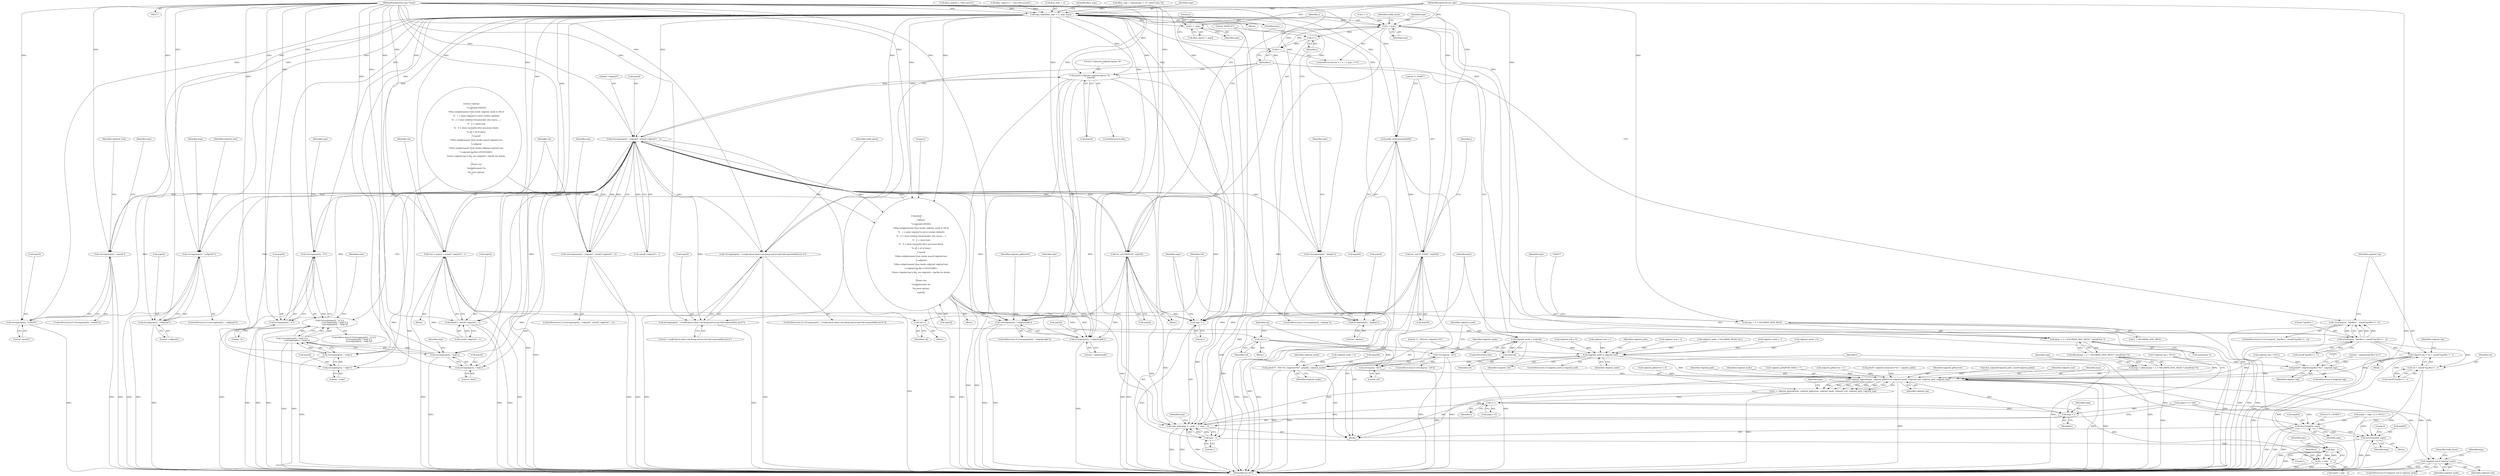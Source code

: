 digraph "0_enlightment_bb4a21e98656fe2c7d98ba2163e6defe9a630e2b@pointer" {
"1000119" [label="(MethodParameterIn,char **argv)"];
"1000220" [label="(Call,copy_args(dbus_argv + 2, argv, argc))"];
"1000229" [label="(Call,2 + argc)"];
"1000236" [label="(Call,prefix_determine(argv[0]))"];
"1000240" [label="(Call,env_set(\"E_START\", argv[0]))"];
"1000593" [label="(Call,copy_args(args + i, argv + 1, argc - 1))"];
"1000597" [label="(Call,argv + 1)"];
"1000249" [label="(Call,i < argc)"];
"1000252" [label="(Call,i++)"];
"1000369" [label="(Call,i++)"];
"1000570" [label="(Call,(argc + 2 + VALGRIND_MAX_ARGS) * sizeof(char *))"];
"1000569" [label="(Call,alloca((argc + 2 + VALGRIND_MAX_ARGS) * sizeof(char *)))"];
"1000567" [label="(Call,args = alloca((argc + 2 + VALGRIND_MAX_ARGS) * sizeof(char *)))"];
"1000580" [label="(Call,valgrind_append(args, valgrind_gdbserver, valgrind_mode, valgrind_tool, valgrind_path, valgrind_log))"];
"1000578" [label="(Call,i = valgrind_append(args, valgrind_gdbserver, valgrind_mode, valgrind_tool, valgrind_path, valgrind_log))"];
"1000590" [label="(Call,i++)"];
"1000594" [label="(Call,args + i)"];
"1000606" [label="(Call,i + argc - 1)"];
"1000613" [label="(Call,valgrind_tool || valgrind_mode)"];
"1000619" [label="(Call,execv(args[0], args))"];
"1000664" [label="(Call,execv(args[0], args))"];
"1000571" [label="(Call,argc + 2 + VALGRIND_MAX_ARGS)"];
"1000600" [label="(Call,argc - 1)"];
"1000608" [label="(Call,argc - 1)"];
"1000256" [label="(Call,!strcmp(argv[i], \"-valgrind-gdb\"))"];
"1000257" [label="(Call,strcmp(argv[i], \"-valgrind-gdb\"))"];
"1000268" [label="(Call,strncmp(argv[i], \"-valgrind\", sizeof(\"-valgrind\") - 1))"];
"1000267" [label="(Call,!strncmp(argv[i], \"-valgrind\", sizeof(\"-valgrind\") - 1))"];
"1000279" [label="(Call,*val = argv[i] + sizeof(\"-valgrind\") - 1)"];
"1000304" [label="(Call,val++)"];
"1000308" [label="(Call,strncmp(val, \"log-file=\", sizeof(\"log-file=\") - 1))"];
"1000307" [label="(Call,!strncmp(val, \"log-file=\", sizeof(\"log-file=\") - 1))"];
"1000316" [label="(Call,valgrind_log = val + sizeof(\"log-file=\") - 1)"];
"1000479" [label="(Call,printf(\" valgrind-log-file='%s'\", valgrind_log))"];
"1000318" [label="(Call,val + sizeof(\"log-file=\") - 1)"];
"1000339" [label="(Call,val++)"];
"1000342" [label="(Call,!strcmp(val, \"all\"))"];
"1000343" [label="(Call,strcmp(val, \"all\"))"];
"1000352" [label="(Call,atoi(val))"];
"1000350" [label="(Call,valgrind_mode = atoi(val))"];
"1000451" [label="(Call,valgrind_mode || valgrind_tool)"];
"1000467" [label="(Call,printf(\"E - PID=%i, valgrind=%d\", getpid(), valgrind_mode))"];
"1000281" [label="(Call,argv[i] + sizeof(\"-valgrind\") - 1)"];
"1000355" [label="(Call,printf(\"Unknown valgrind option: %s\n\", argv[i]))"];
"1000362" [label="(Call,!strcmp(argv[i], \"-display\"))"];
"1000363" [label="(Call,strcmp(argv[i], \"-display\"))"];
"1000371" [label="(Call,env_set(\"DISPLAY\", argv[i]))"];
"1000378" [label="(Call,!strcmp(argv[i], \"-massif\"))"];
"1000379" [label="(Call,strcmp(argv[i], \"-massif\"))"];
"1000389" [label="(Call,!strcmp(argv[i], \"-callgrind\"))"];
"1000390" [label="(Call,strcmp(argv[i], \"-callgrind\"))"];
"1000401" [label="(Call,!strcmp(argv[i], \"-h\"))"];
"1000400" [label="(Call,(!strcmp(argv[i], \"-h\")) ||\n                 (!strcmp(argv[i], \"-help\")) ||\n                 (!strcmp(argv[i], \"--help\")))"];
"1000402" [label="(Call,strcmp(argv[i], \"-h\"))"];
"1000408" [label="(Call,!strcmp(argv[i], \"-help\"))"];
"1000407" [label="(Call,(!strcmp(argv[i], \"-help\")) ||\n                 (!strcmp(argv[i], \"--help\")))"];
"1000409" [label="(Call,strcmp(argv[i], \"-help\"))"];
"1000414" [label="(Call,!strcmp(argv[i], \"--help\"))"];
"1000415" [label="(Call,strcmp(argv[i], \"--help\"))"];
"1000421" [label="(Call,printf\n             (\n               \"Options:\n\"\n               \"\t-valgrind[=MODE]\n\"\n               \"\t\tRun enlightenment from inside valgrind, mode is OR of:\n\"\n               \"\t\t   1 = plain valgrind to catch crashes (default)\n\"\n               \"\t\t   2 = trace children (thumbnailer, efm slaves, ...)\n\"\n               \"\t\t   4 = check leak\n\"\n               \"\t\t   8 = show reachable after processes finish.\n\"\n               \"\t\t all = all of above\n\"\n               \"\t-massif\n\"\n               \"\t\tRun enlightenment from inside massif valgrind tool.\n\"\n               \"\t-callgrind\n\"\n               \"\t\tRun enlightenment from inside callgrind valgrind tool.\n\"\n               \"\t-valgrind-log-file=<FILENAME>\n\"\n               \"\t\tSave valgrind log to file, see valgrind's --log-file for details.\n\"\n               \"\n\"\n               \"Please run:\n\"\n               \"\tenlightenment %s\n\"\n               \"for more options.\n\",\n               argv[i]))"];
"1000430" [label="(Call,!strcmp(argv[i], \"-i-really-know-what-i-am-doing-and-accept-full-responsibility-for-it\"))"];
"1000431" [label="(Call,strcmp(argv[i], \"-i-really-know-what-i-am-doing-and-accept-full-responsibility-for-it\"))"];
"1000440" [label="(Identifier,really_know)"];
"1000429" [label="(ControlStructure,if (!strcmp(argv[i], \"-i-really-know-what-i-am-doing-and-accept-full-responsibility-for-it\")))"];
"1000573" [label="(Call,2 + VALGRIND_MAX_ARGS)"];
"1000131" [label="(Call,valgrind_gdbserver = 0)"];
"1000249" [label="(Call,i < argc)"];
"1000343" [label="(Call,strcmp(val, \"all\"))"];
"1000347" [label="(Identifier,valgrind_mode)"];
"1000390" [label="(Call,strcmp(argv[i], \"-callgrind\"))"];
"1000437" [label="(Identifier,really_know)"];
"1000595" [label="(Identifier,args)"];
"1000349" [label="(ControlStructure,else)"];
"1000311" [label="(Call,sizeof(\"log-file=\") - 1)"];
"1000419" [label="(Literal,\"--help\")"];
"1000414" [label="(Call,!strcmp(argv[i], \"--help\"))"];
"1000413" [label="(Literal,\"-help\")"];
"1000609" [label="(Identifier,argc)"];
"1000338" [label="(Block,)"];
"1000585" [label="(Identifier,valgrind_path)"];
"1000452" [label="(Identifier,valgrind_mode)"];
"1000435" [label="(Literal,\"-i-really-know-what-i-am-doing-and-accept-full-responsibility-for-it\")"];
"1000464" [label="(Call,valgrind_mode = 0)"];
"1000617" [label="(Identifier,really_know)"];
"1000602" [label="(Literal,1)"];
"1000410" [label="(Call,argv[i])"];
"1000626" [label="(Literal,\"E_CSERVE\")"];
"1000453" [label="(Identifier,valgrind_tool)"];
"1000470" [label="(Identifier,valgrind_mode)"];
"1000417" [label="(Identifier,argv)"];
"1000668" [label="(Identifier,args)"];
"1000357" [label="(Call,argv[i])"];
"1000388" [label="(ControlStructure,if (!strcmp(argv[i], \"-callgrind\")))"];
"1000404" [label="(Identifier,argv)"];
"1000240" [label="(Call,env_set(\"E_START\", argv[0]))"];
"1000247" [label="(Identifier,i)"];
"1000583" [label="(Identifier,valgrind_mode)"];
"1000215" [label="(Call,dbus_argv[1] = \"--exit-with-session\")"];
"1000590" [label="(Call,i++)"];
"1000138" [label="(Call,valgrind_path[PATH_MAX] = \"\")"];
"1000354" [label="(ControlStructure,else)"];
"1000423" [label="(Call,argv[i])"];
"1000310" [label="(Literal,\"log-file=\")"];
"1000250" [label="(Identifier,i)"];
"1000601" [label="(Identifier,argc)"];
"1000433" [label="(Identifier,argv)"];
"1000351" [label="(Identifier,valgrind_mode)"];
"1000606" [label="(Call,i + argc - 1)"];
"1000253" [label="(Identifier,i)"];
"1000599" [label="(Literal,1)"];
"1000309" [label="(Identifier,val)"];
"1000588" [label="(Call,args[i++])"];
"1000221" [label="(Call,dbus_argv + 2)"];
"1000228" [label="(Identifier,dbus_argv)"];
"1000593" [label="(Call,copy_args(args + i, argv + 1, argc - 1))"];
"1000345" [label="(Literal,\"all\")"];
"1000268" [label="(Call,strncmp(argv[i], \"-valgrind\", sizeof(\"-valgrind\") - 1))"];
"1000383" [label="(Literal,\"-massif\")"];
"1000231" [label="(Identifier,argc)"];
"1000407" [label="(Call,(!strcmp(argv[i], \"-help\")) ||\n                 (!strcmp(argv[i], \"--help\")))"];
"1000305" [label="(Identifier,val)"];
"1000363" [label="(Call,strcmp(argv[i], \"-display\"))"];
"1000353" [label="(Identifier,val)"];
"1000400" [label="(Call,(!strcmp(argv[i], \"-h\")) ||\n                 (!strcmp(argv[i], \"-help\")) ||\n                 (!strcmp(argv[i], \"--help\")))"];
"1000339" [label="(Call,val++)"];
"1000477" [label="(ControlStructure,if (valgrind_log))"];
"1000598" [label="(Identifier,argv)"];
"1000329" [label="(Call,valgrind_log = NULL)"];
"1000430" [label="(Call,!strcmp(argv[i], \"-i-really-know-what-i-am-doing-and-accept-full-responsibility-for-it\"))"];
"1000370" [label="(Identifier,i)"];
"1000118" [label="(MethodParameterIn,int argc)"];
"1000610" [label="(Literal,1)"];
"1000391" [label="(Call,argv[i])"];
"1000378" [label="(Call,!strcmp(argv[i], \"-massif\"))"];
"1000142" [label="(Call,*valgrind_log = NULL)"];
"1000120" [label="(Block,)"];
"1000600" [label="(Call,argc - 1)"];
"1000355" [label="(Call,printf(\"Unknown valgrind option: %s\n\", argv[i]))"];
"1000306" [label="(ControlStructure,if (!strncmp(val, \"log-file=\", sizeof(\"log-file=\") - 1)))"];
"1000427" [label="(Literal,0)"];
"1000399" [label="(ControlStructure,if ((!strcmp(argv[i], \"-h\")) ||\n                 (!strcmp(argv[i], \"-help\")) ||\n                 (!strcmp(argv[i], \"--help\"))))"];
"1000468" [label="(Literal,\"E - PID=%i, valgrind=%d\")"];
"1000597" [label="(Call,argv + 1)"];
"1000251" [label="(Identifier,argc)"];
"1000307" [label="(Call,!strncmp(val, \"log-file=\", sizeof(\"log-file=\") - 1))"];
"1000568" [label="(Identifier,args)"];
"1000389" [label="(Call,!strcmp(argv[i], \"-callgrind\"))"];
"1000119" [label="(MethodParameterIn,char **argv)"];
"1000242" [label="(Call,argv[0])"];
"1000255" [label="(ControlStructure,if (!strcmp(argv[i], \"-valgrind-gdb\")))"];
"1000230" [label="(Literal,2)"];
"1000409" [label="(Call,strcmp(argv[i], \"-help\"))"];
"1000620" [label="(Call,args[0])"];
"1000294" [label="(Call,valgrind_mode = 1)"];
"1000571" [label="(Call,argc + 2 + VALGRIND_MAX_ARGS)"];
"1000567" [label="(Call,args = alloca((argc + 2 + VALGRIND_MAX_ARGS) * sizeof(char *)))"];
"1000304" [label="(Call,val++)"];
"1000229" [label="(Call,2 + argc)"];
"1000608" [label="(Call,argc - 1)"];
"1000317" [label="(Identifier,valgrind_log)"];
"1000469" [label="(Call,getpid())"];
"1000364" [label="(Call,argv[i])"];
"1000292" [label="(Identifier,val)"];
"1000262" [label="(Call,valgrind_gdbserver = 1)"];
"1000327" [label="(Identifier,valgrind_log)"];
"1000342" [label="(Call,!strcmp(val, \"all\"))"];
"1000578" [label="(Call,i = valgrind_append(args, valgrind_gdbserver, valgrind_mode, valgrind_tool, valgrind_path, valgrind_log))"];
"1000267" [label="(Call,!strncmp(argv[i], \"-valgrind\", sizeof(\"-valgrind\") - 1))"];
"1000252" [label="(Call,i++)"];
"1000368" [label="(Block,)"];
"1000362" [label="(Call,!strcmp(argv[i], \"-display\"))"];
"1000607" [label="(Identifier,i)"];
"1000472" [label="(Identifier,valgrind_mode)"];
"1000236" [label="(Call,prefix_determine(argv[0]))"];
"1000586" [label="(Identifier,valgrind_log)"];
"1000483" [label="(Literal,'\n')"];
"1000123" [label="(Call,valgrind_mode = 0)"];
"1000367" [label="(Literal,\"-display\")"];
"1000377" [label="(ControlStructure,if (!strcmp(argv[i], \"-massif\")))"];
"1000270" [label="(Identifier,argv)"];
"1000570" [label="(Call,(argc + 2 + VALGRIND_MAX_ARGS) * sizeof(char *))"];
"1000613" [label="(Call,valgrind_tool || valgrind_mode)"];
"1000272" [label="(Literal,\"-valgrind\")"];
"1000385" [label="(Identifier,valgrind_tool)"];
"1000604" [label="(Call,args[i + argc - 1])"];
"1000127" [label="(Call,valgrind_tool = 0)"];
"1000474" [label="(Call,printf(\" valgrind-command='%s'\", valgrind_path))"];
"1000420" [label="(Block,)"];
"1000589" [label="(Identifier,args)"];
"1000605" [label="(Identifier,args)"];
"1000280" [label="(Identifier,val)"];
"1000411" [label="(Identifier,argv)"];
"1000237" [label="(Call,argv[0])"];
"1000369" [label="(Call,i++)"];
"1000261" [label="(Literal,\"-valgrind-gdb\")"];
"1000394" [label="(Literal,\"-callgrind\")"];
"1000614" [label="(Identifier,valgrind_tool)"];
"1000612" [label="(ControlStructure,if (valgrind_tool || valgrind_mode))"];
"1000401" [label="(Call,!strcmp(argv[i], \"-h\"))"];
"1000392" [label="(Identifier,argv)"];
"1000201" [label="(Call,dbus_argv = alloca((argc + 3) * sizeof (char *)))"];
"1000256" [label="(Call,!strcmp(argv[i], \"-valgrind-gdb\"))"];
"1000259" [label="(Identifier,argv)"];
"1000384" [label="(Call,valgrind_tool = 1)"];
"1000318" [label="(Call,val + sizeof(\"log-file=\") - 1)"];
"1000241" [label="(Literal,\"E_START\")"];
"1000279" [label="(Call,*val = argv[i] + sizeof(\"-valgrind\") - 1)"];
"1000415" [label="(Call,strcmp(argv[i], \"--help\"))"];
"1000582" [label="(Identifier,valgrind_gdbserver)"];
"1000282" [label="(Call,argv[i])"];
"1000220" [label="(Call,copy_args(dbus_argv + 2, argv, argc))"];
"1000403" [label="(Call,argv[i])"];
"1000479" [label="(Call,printf(\" valgrind-log-file='%s'\", valgrind_log))"];
"1000408" [label="(Call,!strcmp(argv[i], \"-help\"))"];
"1000315" [label="(Block,)"];
"1000580" [label="(Call,valgrind_append(args, valgrind_gdbserver, valgrind_mode, valgrind_tool, valgrind_path, valgrind_log))"];
"1000416" [label="(Call,argv[i])"];
"1000224" [label="(Identifier,argv)"];
"1000372" [label="(Literal,\"DISPLAY\")"];
"1000596" [label="(Identifier,i)"];
"1000380" [label="(Call,argv[i])"];
"1000308" [label="(Call,strncmp(val, \"log-file=\", sizeof(\"log-file=\") - 1))"];
"1000263" [label="(Identifier,valgrind_gdbserver)"];
"1000451" [label="(Call,valgrind_mode || valgrind_tool)"];
"1000670" [label="(Literal,0)"];
"1000269" [label="(Call,argv[i])"];
"1000381" [label="(Identifier,argv)"];
"1000245" [label="(ControlStructure,for (i = 1; i < argc; i++))"];
"1000664" [label="(Call,execv(args[0], args))"];
"1000655" [label="(Block,)"];
"1000356" [label="(Literal,\"Unknown valgrind option: %s\n\")"];
"1000432" [label="(Call,argv[i])"];
"1000450" [label="(ControlStructure,if (valgrind_mode || valgrind_tool))"];
"1000406" [label="(Literal,\"-h\")"];
"1000467" [label="(Call,printf(\"E - PID=%i, valgrind=%d\", getpid(), valgrind_mode))"];
"1000619" [label="(Call,execv(args[0], args))"];
"1000365" [label="(Identifier,argv)"];
"1000373" [label="(Call,argv[i])"];
"1000281" [label="(Call,argv[i] + sizeof(\"-valgrind\") - 1)"];
"1000396" [label="(Identifier,valgrind_tool)"];
"1000572" [label="(Identifier,argc)"];
"1001058" [label="(MethodReturn,RET)"];
"1000480" [label="(Literal,\" valgrind-log-file='%s'\")"];
"1000615" [label="(Identifier,valgrind_mode)"];
"1000277" [label="(Block,)"];
"1000316" [label="(Call,valgrind_log = val + sizeof(\"log-file=\") - 1)"];
"1000431" [label="(Call,strcmp(argv[i], \"-i-really-know-what-i-am-doing-and-accept-full-responsibility-for-it\"))"];
"1000210" [label="(Call,dbus_argv[0] = \"dbus-launch\")"];
"1000481" [label="(Identifier,valgrind_log)"];
"1000591" [label="(Identifier,i)"];
"1000258" [label="(Call,argv[i])"];
"1000603" [label="(Call,args[i + argc - 1] = NULL)"];
"1000569" [label="(Call,alloca((argc + 2 + VALGRIND_MAX_ARGS) * sizeof(char *)))"];
"1000421" [label="(Call,printf\n             (\n               \"Options:\n\"\n               \"\t-valgrind[=MODE]\n\"\n               \"\t\tRun enlightenment from inside valgrind, mode is OR of:\n\"\n               \"\t\t   1 = plain valgrind to catch crashes (default)\n\"\n               \"\t\t   2 = trace children (thumbnailer, efm slaves, ...)\n\"\n               \"\t\t   4 = check leak\n\"\n               \"\t\t   8 = show reachable after processes finish.\n\"\n               \"\t\t all = all of above\n\"\n               \"\t-massif\n\"\n               \"\t\tRun enlightenment from inside massif valgrind tool.\n\"\n               \"\t-callgrind\n\"\n               \"\t\tRun enlightenment from inside callgrind valgrind tool.\n\"\n               \"\t-valgrind-log-file=<FILENAME>\n\"\n               \"\t\tSave valgrind log to file, see valgrind's --log-file for details.\n\"\n               \"\n\"\n               \"Please run:\n\"\n               \"\tenlightenment %s\n\"\n               \"for more options.\n\",\n               argv[i]))"];
"1000402" [label="(Call,strcmp(argv[i], \"-h\"))"];
"1000371" [label="(Call,env_set(\"DISPLAY\", argv[i]))"];
"1000273" [label="(Call,sizeof(\"-valgrind\") - 1)"];
"1000340" [label="(Identifier,val)"];
"1000341" [label="(ControlStructure,if (!strcmp(val, \"all\")))"];
"1000350" [label="(Call,valgrind_mode = atoi(val))"];
"1000458" [label="(Identifier,valgrind_path)"];
"1000457" [label="(Call,find_valgrind(valgrind_path, sizeof(valgrind_path)))"];
"1000584" [label="(Identifier,valgrind_tool)"];
"1000266" [label="(ControlStructure,if (!strncmp(argv[i], \"-valgrind\", sizeof(\"-valgrind\") - 1)))"];
"1000303" [label="(Block,)"];
"1000623" [label="(Identifier,args)"];
"1000665" [label="(Call,args[0])"];
"1000199" [label="(Block,)"];
"1000395" [label="(Call,valgrind_tool = 2)"];
"1000576" [label="(Call,sizeof(char *))"];
"1000581" [label="(Identifier,args)"];
"1000257" [label="(Call,strcmp(argv[i], \"-valgrind-gdb\"))"];
"1000227" [label="(Call,dbus_argv[2 + argc])"];
"1000379" [label="(Call,strcmp(argv[i], \"-massif\"))"];
"1000319" [label="(Identifier,val)"];
"1000422" [label="(Literal,\"Options:\n\"\n               \"\t-valgrind[=MODE]\n\"\n               \"\t\tRun enlightenment from inside valgrind, mode is OR of:\n\"\n               \"\t\t   1 = plain valgrind to catch crashes (default)\n\"\n               \"\t\t   2 = trace children (thumbnailer, efm slaves, ...)\n\"\n               \"\t\t   4 = check leak\n\"\n               \"\t\t   8 = show reachable after processes finish.\n\"\n               \"\t\t all = all of above\n\"\n               \"\t-massif\n\"\n               \"\t\tRun enlightenment from inside massif valgrind tool.\n\"\n               \"\t-callgrind\n\"\n               \"\t\tRun enlightenment from inside callgrind valgrind tool.\n\"\n               \"\t-valgrind-log-file=<FILENAME>\n\"\n               \"\t\tSave valgrind log to file, see valgrind's --log-file for details.\n\"\n               \"\n\"\n               \"Please run:\n\"\n               \"\tenlightenment %s\n\"\n               \"for more options.\n\")"];
"1000352" [label="(Call,atoi(val))"];
"1000594" [label="(Call,args + i)"];
"1000346" [label="(Call,valgrind_mode = VALGRIND_MODE_ALL)"];
"1000361" [label="(ControlStructure,if (!strcmp(argv[i], \"-display\")))"];
"1000587" [label="(Call,args[i++] = buf)"];
"1000285" [label="(Call,sizeof(\"-valgrind\") - 1)"];
"1000344" [label="(Identifier,val)"];
"1000225" [label="(Identifier,argc)"];
"1000621" [label="(Identifier,args)"];
"1000320" [label="(Call,sizeof(\"log-file=\") - 1)"];
"1000246" [label="(Call,i = 1)"];
"1000579" [label="(Identifier,i)"];
"1000119" -> "1000117"  [label="AST: "];
"1000119" -> "1001058"  [label="DDG: "];
"1000119" -> "1000220"  [label="DDG: "];
"1000119" -> "1000236"  [label="DDG: "];
"1000119" -> "1000240"  [label="DDG: "];
"1000119" -> "1000256"  [label="DDG: "];
"1000119" -> "1000257"  [label="DDG: "];
"1000119" -> "1000268"  [label="DDG: "];
"1000119" -> "1000279"  [label="DDG: "];
"1000119" -> "1000281"  [label="DDG: "];
"1000119" -> "1000355"  [label="DDG: "];
"1000119" -> "1000362"  [label="DDG: "];
"1000119" -> "1000363"  [label="DDG: "];
"1000119" -> "1000371"  [label="DDG: "];
"1000119" -> "1000378"  [label="DDG: "];
"1000119" -> "1000379"  [label="DDG: "];
"1000119" -> "1000389"  [label="DDG: "];
"1000119" -> "1000390"  [label="DDG: "];
"1000119" -> "1000401"  [label="DDG: "];
"1000119" -> "1000402"  [label="DDG: "];
"1000119" -> "1000408"  [label="DDG: "];
"1000119" -> "1000409"  [label="DDG: "];
"1000119" -> "1000414"  [label="DDG: "];
"1000119" -> "1000415"  [label="DDG: "];
"1000119" -> "1000421"  [label="DDG: "];
"1000119" -> "1000430"  [label="DDG: "];
"1000119" -> "1000431"  [label="DDG: "];
"1000119" -> "1000593"  [label="DDG: "];
"1000119" -> "1000597"  [label="DDG: "];
"1000220" -> "1000199"  [label="AST: "];
"1000220" -> "1000225"  [label="CFG: "];
"1000221" -> "1000220"  [label="AST: "];
"1000224" -> "1000220"  [label="AST: "];
"1000225" -> "1000220"  [label="AST: "];
"1000228" -> "1000220"  [label="CFG: "];
"1000220" -> "1001058"  [label="DDG: "];
"1000220" -> "1001058"  [label="DDG: "];
"1000215" -> "1000220"  [label="DDG: "];
"1000210" -> "1000220"  [label="DDG: "];
"1000201" -> "1000220"  [label="DDG: "];
"1000118" -> "1000220"  [label="DDG: "];
"1000220" -> "1000229"  [label="DDG: "];
"1000220" -> "1000236"  [label="DDG: "];
"1000220" -> "1000240"  [label="DDG: "];
"1000220" -> "1000249"  [label="DDG: "];
"1000220" -> "1000256"  [label="DDG: "];
"1000220" -> "1000257"  [label="DDG: "];
"1000220" -> "1000268"  [label="DDG: "];
"1000220" -> "1000279"  [label="DDG: "];
"1000220" -> "1000281"  [label="DDG: "];
"1000220" -> "1000355"  [label="DDG: "];
"1000220" -> "1000362"  [label="DDG: "];
"1000220" -> "1000363"  [label="DDG: "];
"1000220" -> "1000371"  [label="DDG: "];
"1000220" -> "1000378"  [label="DDG: "];
"1000220" -> "1000379"  [label="DDG: "];
"1000220" -> "1000389"  [label="DDG: "];
"1000220" -> "1000390"  [label="DDG: "];
"1000220" -> "1000401"  [label="DDG: "];
"1000220" -> "1000402"  [label="DDG: "];
"1000220" -> "1000408"  [label="DDG: "];
"1000220" -> "1000409"  [label="DDG: "];
"1000220" -> "1000414"  [label="DDG: "];
"1000220" -> "1000415"  [label="DDG: "];
"1000220" -> "1000421"  [label="DDG: "];
"1000220" -> "1000430"  [label="DDG: "];
"1000220" -> "1000431"  [label="DDG: "];
"1000220" -> "1000593"  [label="DDG: "];
"1000220" -> "1000597"  [label="DDG: "];
"1000229" -> "1000227"  [label="AST: "];
"1000229" -> "1000231"  [label="CFG: "];
"1000230" -> "1000229"  [label="AST: "];
"1000231" -> "1000229"  [label="AST: "];
"1000227" -> "1000229"  [label="CFG: "];
"1000118" -> "1000229"  [label="DDG: "];
"1000236" -> "1000120"  [label="AST: "];
"1000236" -> "1000237"  [label="CFG: "];
"1000237" -> "1000236"  [label="AST: "];
"1000241" -> "1000236"  [label="CFG: "];
"1000236" -> "1001058"  [label="DDG: "];
"1000236" -> "1000240"  [label="DDG: "];
"1000240" -> "1000120"  [label="AST: "];
"1000240" -> "1000242"  [label="CFG: "];
"1000241" -> "1000240"  [label="AST: "];
"1000242" -> "1000240"  [label="AST: "];
"1000247" -> "1000240"  [label="CFG: "];
"1000240" -> "1001058"  [label="DDG: "];
"1000240" -> "1001058"  [label="DDG: "];
"1000240" -> "1000593"  [label="DDG: "];
"1000240" -> "1000597"  [label="DDG: "];
"1000593" -> "1000120"  [label="AST: "];
"1000593" -> "1000600"  [label="CFG: "];
"1000594" -> "1000593"  [label="AST: "];
"1000597" -> "1000593"  [label="AST: "];
"1000600" -> "1000593"  [label="AST: "];
"1000605" -> "1000593"  [label="CFG: "];
"1000593" -> "1001058"  [label="DDG: "];
"1000593" -> "1001058"  [label="DDG: "];
"1000593" -> "1001058"  [label="DDG: "];
"1000587" -> "1000593"  [label="DDG: "];
"1000580" -> "1000593"  [label="DDG: "];
"1000590" -> "1000593"  [label="DDG: "];
"1000355" -> "1000593"  [label="DDG: "];
"1000421" -> "1000593"  [label="DDG: "];
"1000371" -> "1000593"  [label="DDG: "];
"1000268" -> "1000593"  [label="DDG: "];
"1000600" -> "1000593"  [label="DDG: "];
"1000600" -> "1000593"  [label="DDG: "];
"1000597" -> "1000599"  [label="CFG: "];
"1000598" -> "1000597"  [label="AST: "];
"1000599" -> "1000597"  [label="AST: "];
"1000601" -> "1000597"  [label="CFG: "];
"1000597" -> "1001058"  [label="DDG: "];
"1000355" -> "1000597"  [label="DDG: "];
"1000421" -> "1000597"  [label="DDG: "];
"1000371" -> "1000597"  [label="DDG: "];
"1000268" -> "1000597"  [label="DDG: "];
"1000249" -> "1000245"  [label="AST: "];
"1000249" -> "1000251"  [label="CFG: "];
"1000250" -> "1000249"  [label="AST: "];
"1000251" -> "1000249"  [label="AST: "];
"1000259" -> "1000249"  [label="CFG: "];
"1000440" -> "1000249"  [label="CFG: "];
"1000249" -> "1001058"  [label="DDG: "];
"1000252" -> "1000249"  [label="DDG: "];
"1000246" -> "1000249"  [label="DDG: "];
"1000118" -> "1000249"  [label="DDG: "];
"1000249" -> "1000252"  [label="DDG: "];
"1000249" -> "1000369"  [label="DDG: "];
"1000249" -> "1000570"  [label="DDG: "];
"1000249" -> "1000571"  [label="DDG: "];
"1000249" -> "1000600"  [label="DDG: "];
"1000252" -> "1000245"  [label="AST: "];
"1000252" -> "1000253"  [label="CFG: "];
"1000253" -> "1000252"  [label="AST: "];
"1000250" -> "1000252"  [label="CFG: "];
"1000369" -> "1000252"  [label="DDG: "];
"1000369" -> "1000368"  [label="AST: "];
"1000369" -> "1000370"  [label="CFG: "];
"1000370" -> "1000369"  [label="AST: "];
"1000372" -> "1000369"  [label="CFG: "];
"1000570" -> "1000569"  [label="AST: "];
"1000570" -> "1000576"  [label="CFG: "];
"1000571" -> "1000570"  [label="AST: "];
"1000576" -> "1000570"  [label="AST: "];
"1000569" -> "1000570"  [label="CFG: "];
"1000570" -> "1001058"  [label="DDG: "];
"1000570" -> "1000569"  [label="DDG: "];
"1000118" -> "1000570"  [label="DDG: "];
"1000569" -> "1000567"  [label="AST: "];
"1000567" -> "1000569"  [label="CFG: "];
"1000569" -> "1001058"  [label="DDG: "];
"1000569" -> "1000567"  [label="DDG: "];
"1000567" -> "1000120"  [label="AST: "];
"1000568" -> "1000567"  [label="AST: "];
"1000579" -> "1000567"  [label="CFG: "];
"1000567" -> "1001058"  [label="DDG: "];
"1000567" -> "1000580"  [label="DDG: "];
"1000580" -> "1000578"  [label="AST: "];
"1000580" -> "1000586"  [label="CFG: "];
"1000581" -> "1000580"  [label="AST: "];
"1000582" -> "1000580"  [label="AST: "];
"1000583" -> "1000580"  [label="AST: "];
"1000584" -> "1000580"  [label="AST: "];
"1000585" -> "1000580"  [label="AST: "];
"1000586" -> "1000580"  [label="AST: "];
"1000578" -> "1000580"  [label="CFG: "];
"1000580" -> "1001058"  [label="DDG: "];
"1000580" -> "1001058"  [label="DDG: "];
"1000580" -> "1001058"  [label="DDG: "];
"1000580" -> "1000578"  [label="DDG: "];
"1000580" -> "1000578"  [label="DDG: "];
"1000580" -> "1000578"  [label="DDG: "];
"1000580" -> "1000578"  [label="DDG: "];
"1000580" -> "1000578"  [label="DDG: "];
"1000580" -> "1000578"  [label="DDG: "];
"1000131" -> "1000580"  [label="DDG: "];
"1000262" -> "1000580"  [label="DDG: "];
"1000467" -> "1000580"  [label="DDG: "];
"1000451" -> "1000580"  [label="DDG: "];
"1000138" -> "1000580"  [label="DDG: "];
"1000474" -> "1000580"  [label="DDG: "];
"1000457" -> "1000580"  [label="DDG: "];
"1000329" -> "1000580"  [label="DDG: "];
"1000142" -> "1000580"  [label="DDG: "];
"1000479" -> "1000580"  [label="DDG: "];
"1000316" -> "1000580"  [label="DDG: "];
"1000580" -> "1000594"  [label="DDG: "];
"1000580" -> "1000613"  [label="DDG: "];
"1000580" -> "1000613"  [label="DDG: "];
"1000580" -> "1000619"  [label="DDG: "];
"1000578" -> "1000120"  [label="AST: "];
"1000579" -> "1000578"  [label="AST: "];
"1000589" -> "1000578"  [label="CFG: "];
"1000578" -> "1001058"  [label="DDG: "];
"1000578" -> "1000590"  [label="DDG: "];
"1000590" -> "1000588"  [label="AST: "];
"1000590" -> "1000591"  [label="CFG: "];
"1000591" -> "1000590"  [label="AST: "];
"1000588" -> "1000590"  [label="CFG: "];
"1000590" -> "1000594"  [label="DDG: "];
"1000590" -> "1000606"  [label="DDG: "];
"1000594" -> "1000596"  [label="CFG: "];
"1000595" -> "1000594"  [label="AST: "];
"1000596" -> "1000594"  [label="AST: "];
"1000598" -> "1000594"  [label="CFG: "];
"1000587" -> "1000594"  [label="DDG: "];
"1000606" -> "1000604"  [label="AST: "];
"1000606" -> "1000608"  [label="CFG: "];
"1000607" -> "1000606"  [label="AST: "];
"1000608" -> "1000606"  [label="AST: "];
"1000604" -> "1000606"  [label="CFG: "];
"1000606" -> "1001058"  [label="DDG: "];
"1000606" -> "1001058"  [label="DDG: "];
"1000608" -> "1000606"  [label="DDG: "];
"1000608" -> "1000606"  [label="DDG: "];
"1000613" -> "1000612"  [label="AST: "];
"1000613" -> "1000614"  [label="CFG: "];
"1000613" -> "1000615"  [label="CFG: "];
"1000614" -> "1000613"  [label="AST: "];
"1000615" -> "1000613"  [label="AST: "];
"1000617" -> "1000613"  [label="CFG: "];
"1000621" -> "1000613"  [label="CFG: "];
"1000613" -> "1001058"  [label="DDG: "];
"1000613" -> "1001058"  [label="DDG: "];
"1000613" -> "1001058"  [label="DDG: "];
"1000619" -> "1000120"  [label="AST: "];
"1000619" -> "1000623"  [label="CFG: "];
"1000620" -> "1000619"  [label="AST: "];
"1000623" -> "1000619"  [label="AST: "];
"1000626" -> "1000619"  [label="CFG: "];
"1000619" -> "1001058"  [label="DDG: "];
"1000619" -> "1001058"  [label="DDG: "];
"1000619" -> "1001058"  [label="DDG: "];
"1000587" -> "1000619"  [label="DDG: "];
"1000603" -> "1000619"  [label="DDG: "];
"1000619" -> "1000664"  [label="DDG: "];
"1000619" -> "1000664"  [label="DDG: "];
"1000664" -> "1000655"  [label="AST: "];
"1000664" -> "1000668"  [label="CFG: "];
"1000665" -> "1000664"  [label="AST: "];
"1000668" -> "1000664"  [label="AST: "];
"1000670" -> "1000664"  [label="CFG: "];
"1000664" -> "1001058"  [label="DDG: "];
"1000664" -> "1001058"  [label="DDG: "];
"1000664" -> "1001058"  [label="DDG: "];
"1000587" -> "1000664"  [label="DDG: "];
"1000603" -> "1000664"  [label="DDG: "];
"1000571" -> "1000573"  [label="CFG: "];
"1000572" -> "1000571"  [label="AST: "];
"1000573" -> "1000571"  [label="AST: "];
"1000577" -> "1000571"  [label="CFG: "];
"1000571" -> "1001058"  [label="DDG: "];
"1000118" -> "1000571"  [label="DDG: "];
"1000600" -> "1000602"  [label="CFG: "];
"1000601" -> "1000600"  [label="AST: "];
"1000602" -> "1000600"  [label="AST: "];
"1000118" -> "1000600"  [label="DDG: "];
"1000600" -> "1000608"  [label="DDG: "];
"1000608" -> "1000610"  [label="CFG: "];
"1000609" -> "1000608"  [label="AST: "];
"1000610" -> "1000608"  [label="AST: "];
"1000608" -> "1001058"  [label="DDG: "];
"1000118" -> "1000608"  [label="DDG: "];
"1000256" -> "1000255"  [label="AST: "];
"1000256" -> "1000257"  [label="CFG: "];
"1000257" -> "1000256"  [label="AST: "];
"1000263" -> "1000256"  [label="CFG: "];
"1000270" -> "1000256"  [label="CFG: "];
"1000256" -> "1001058"  [label="DDG: "];
"1000256" -> "1001058"  [label="DDG: "];
"1000355" -> "1000256"  [label="DDG: "];
"1000421" -> "1000256"  [label="DDG: "];
"1000371" -> "1000256"  [label="DDG: "];
"1000268" -> "1000256"  [label="DDG: "];
"1000257" -> "1000261"  [label="CFG: "];
"1000258" -> "1000257"  [label="AST: "];
"1000261" -> "1000257"  [label="AST: "];
"1000257" -> "1001058"  [label="DDG: "];
"1000355" -> "1000257"  [label="DDG: "];
"1000421" -> "1000257"  [label="DDG: "];
"1000371" -> "1000257"  [label="DDG: "];
"1000268" -> "1000257"  [label="DDG: "];
"1000268" -> "1000267"  [label="AST: "];
"1000268" -> "1000273"  [label="CFG: "];
"1000269" -> "1000268"  [label="AST: "];
"1000272" -> "1000268"  [label="AST: "];
"1000273" -> "1000268"  [label="AST: "];
"1000267" -> "1000268"  [label="CFG: "];
"1000268" -> "1001058"  [label="DDG: "];
"1000268" -> "1000267"  [label="DDG: "];
"1000268" -> "1000267"  [label="DDG: "];
"1000268" -> "1000267"  [label="DDG: "];
"1000355" -> "1000268"  [label="DDG: "];
"1000421" -> "1000268"  [label="DDG: "];
"1000371" -> "1000268"  [label="DDG: "];
"1000273" -> "1000268"  [label="DDG: "];
"1000268" -> "1000279"  [label="DDG: "];
"1000268" -> "1000281"  [label="DDG: "];
"1000268" -> "1000355"  [label="DDG: "];
"1000268" -> "1000362"  [label="DDG: "];
"1000268" -> "1000363"  [label="DDG: "];
"1000268" -> "1000371"  [label="DDG: "];
"1000268" -> "1000378"  [label="DDG: "];
"1000268" -> "1000379"  [label="DDG: "];
"1000268" -> "1000389"  [label="DDG: "];
"1000268" -> "1000390"  [label="DDG: "];
"1000268" -> "1000401"  [label="DDG: "];
"1000268" -> "1000402"  [label="DDG: "];
"1000268" -> "1000408"  [label="DDG: "];
"1000268" -> "1000409"  [label="DDG: "];
"1000268" -> "1000414"  [label="DDG: "];
"1000268" -> "1000415"  [label="DDG: "];
"1000268" -> "1000421"  [label="DDG: "];
"1000268" -> "1000430"  [label="DDG: "];
"1000268" -> "1000431"  [label="DDG: "];
"1000267" -> "1000266"  [label="AST: "];
"1000280" -> "1000267"  [label="CFG: "];
"1000365" -> "1000267"  [label="CFG: "];
"1000267" -> "1001058"  [label="DDG: "];
"1000267" -> "1001058"  [label="DDG: "];
"1000279" -> "1000277"  [label="AST: "];
"1000279" -> "1000281"  [label="CFG: "];
"1000280" -> "1000279"  [label="AST: "];
"1000281" -> "1000279"  [label="AST: "];
"1000292" -> "1000279"  [label="CFG: "];
"1000279" -> "1001058"  [label="DDG: "];
"1000279" -> "1001058"  [label="DDG: "];
"1000285" -> "1000279"  [label="DDG: "];
"1000279" -> "1000304"  [label="DDG: "];
"1000279" -> "1000339"  [label="DDG: "];
"1000304" -> "1000303"  [label="AST: "];
"1000304" -> "1000305"  [label="CFG: "];
"1000305" -> "1000304"  [label="AST: "];
"1000309" -> "1000304"  [label="CFG: "];
"1000304" -> "1000308"  [label="DDG: "];
"1000308" -> "1000307"  [label="AST: "];
"1000308" -> "1000311"  [label="CFG: "];
"1000309" -> "1000308"  [label="AST: "];
"1000310" -> "1000308"  [label="AST: "];
"1000311" -> "1000308"  [label="AST: "];
"1000307" -> "1000308"  [label="CFG: "];
"1000308" -> "1001058"  [label="DDG: "];
"1000308" -> "1001058"  [label="DDG: "];
"1000308" -> "1000307"  [label="DDG: "];
"1000308" -> "1000307"  [label="DDG: "];
"1000308" -> "1000307"  [label="DDG: "];
"1000311" -> "1000308"  [label="DDG: "];
"1000308" -> "1000316"  [label="DDG: "];
"1000308" -> "1000318"  [label="DDG: "];
"1000307" -> "1000306"  [label="AST: "];
"1000317" -> "1000307"  [label="CFG: "];
"1000253" -> "1000307"  [label="CFG: "];
"1000307" -> "1001058"  [label="DDG: "];
"1000307" -> "1001058"  [label="DDG: "];
"1000316" -> "1000315"  [label="AST: "];
"1000316" -> "1000318"  [label="CFG: "];
"1000317" -> "1000316"  [label="AST: "];
"1000318" -> "1000316"  [label="AST: "];
"1000327" -> "1000316"  [label="CFG: "];
"1000316" -> "1001058"  [label="DDG: "];
"1000320" -> "1000316"  [label="DDG: "];
"1000316" -> "1000479"  [label="DDG: "];
"1000479" -> "1000477"  [label="AST: "];
"1000479" -> "1000481"  [label="CFG: "];
"1000480" -> "1000479"  [label="AST: "];
"1000481" -> "1000479"  [label="AST: "];
"1000483" -> "1000479"  [label="CFG: "];
"1000479" -> "1001058"  [label="DDG: "];
"1000329" -> "1000479"  [label="DDG: "];
"1000142" -> "1000479"  [label="DDG: "];
"1000318" -> "1000320"  [label="CFG: "];
"1000319" -> "1000318"  [label="AST: "];
"1000320" -> "1000318"  [label="AST: "];
"1000318" -> "1001058"  [label="DDG: "];
"1000318" -> "1001058"  [label="DDG: "];
"1000320" -> "1000318"  [label="DDG: "];
"1000339" -> "1000338"  [label="AST: "];
"1000339" -> "1000340"  [label="CFG: "];
"1000340" -> "1000339"  [label="AST: "];
"1000344" -> "1000339"  [label="CFG: "];
"1000339" -> "1000342"  [label="DDG: "];
"1000339" -> "1000343"  [label="DDG: "];
"1000339" -> "1000352"  [label="DDG: "];
"1000342" -> "1000341"  [label="AST: "];
"1000342" -> "1000343"  [label="CFG: "];
"1000343" -> "1000342"  [label="AST: "];
"1000347" -> "1000342"  [label="CFG: "];
"1000351" -> "1000342"  [label="CFG: "];
"1000342" -> "1001058"  [label="DDG: "];
"1000342" -> "1001058"  [label="DDG: "];
"1000343" -> "1000345"  [label="CFG: "];
"1000344" -> "1000343"  [label="AST: "];
"1000345" -> "1000343"  [label="AST: "];
"1000343" -> "1001058"  [label="DDG: "];
"1000352" -> "1000350"  [label="AST: "];
"1000352" -> "1000353"  [label="CFG: "];
"1000353" -> "1000352"  [label="AST: "];
"1000350" -> "1000352"  [label="CFG: "];
"1000352" -> "1001058"  [label="DDG: "];
"1000352" -> "1000350"  [label="DDG: "];
"1000350" -> "1000349"  [label="AST: "];
"1000351" -> "1000350"  [label="AST: "];
"1000253" -> "1000350"  [label="CFG: "];
"1000350" -> "1001058"  [label="DDG: "];
"1000350" -> "1000451"  [label="DDG: "];
"1000451" -> "1000450"  [label="AST: "];
"1000451" -> "1000452"  [label="CFG: "];
"1000451" -> "1000453"  [label="CFG: "];
"1000452" -> "1000451"  [label="AST: "];
"1000453" -> "1000451"  [label="AST: "];
"1000458" -> "1000451"  [label="CFG: "];
"1000468" -> "1000451"  [label="CFG: "];
"1000451" -> "1001058"  [label="DDG: "];
"1000346" -> "1000451"  [label="DDG: "];
"1000294" -> "1000451"  [label="DDG: "];
"1000123" -> "1000451"  [label="DDG: "];
"1000395" -> "1000451"  [label="DDG: "];
"1000127" -> "1000451"  [label="DDG: "];
"1000384" -> "1000451"  [label="DDG: "];
"1000451" -> "1000467"  [label="DDG: "];
"1000467" -> "1000120"  [label="AST: "];
"1000467" -> "1000470"  [label="CFG: "];
"1000468" -> "1000467"  [label="AST: "];
"1000469" -> "1000467"  [label="AST: "];
"1000470" -> "1000467"  [label="AST: "];
"1000472" -> "1000467"  [label="CFG: "];
"1000467" -> "1001058"  [label="DDG: "];
"1000467" -> "1001058"  [label="DDG: "];
"1000464" -> "1000467"  [label="DDG: "];
"1000281" -> "1000285"  [label="CFG: "];
"1000282" -> "1000281"  [label="AST: "];
"1000285" -> "1000281"  [label="AST: "];
"1000281" -> "1001058"  [label="DDG: "];
"1000281" -> "1001058"  [label="DDG: "];
"1000285" -> "1000281"  [label="DDG: "];
"1000355" -> "1000354"  [label="AST: "];
"1000355" -> "1000357"  [label="CFG: "];
"1000356" -> "1000355"  [label="AST: "];
"1000357" -> "1000355"  [label="AST: "];
"1000253" -> "1000355"  [label="CFG: "];
"1000355" -> "1001058"  [label="DDG: "];
"1000355" -> "1001058"  [label="DDG: "];
"1000362" -> "1000361"  [label="AST: "];
"1000362" -> "1000363"  [label="CFG: "];
"1000363" -> "1000362"  [label="AST: "];
"1000370" -> "1000362"  [label="CFG: "];
"1000381" -> "1000362"  [label="CFG: "];
"1000362" -> "1001058"  [label="DDG: "];
"1000362" -> "1001058"  [label="DDG: "];
"1000363" -> "1000367"  [label="CFG: "];
"1000364" -> "1000363"  [label="AST: "];
"1000367" -> "1000363"  [label="AST: "];
"1000371" -> "1000368"  [label="AST: "];
"1000371" -> "1000373"  [label="CFG: "];
"1000372" -> "1000371"  [label="AST: "];
"1000373" -> "1000371"  [label="AST: "];
"1000253" -> "1000371"  [label="CFG: "];
"1000371" -> "1001058"  [label="DDG: "];
"1000371" -> "1001058"  [label="DDG: "];
"1000378" -> "1000377"  [label="AST: "];
"1000378" -> "1000379"  [label="CFG: "];
"1000379" -> "1000378"  [label="AST: "];
"1000385" -> "1000378"  [label="CFG: "];
"1000392" -> "1000378"  [label="CFG: "];
"1000378" -> "1001058"  [label="DDG: "];
"1000378" -> "1001058"  [label="DDG: "];
"1000379" -> "1000383"  [label="CFG: "];
"1000380" -> "1000379"  [label="AST: "];
"1000383" -> "1000379"  [label="AST: "];
"1000379" -> "1001058"  [label="DDG: "];
"1000389" -> "1000388"  [label="AST: "];
"1000389" -> "1000390"  [label="CFG: "];
"1000390" -> "1000389"  [label="AST: "];
"1000396" -> "1000389"  [label="CFG: "];
"1000404" -> "1000389"  [label="CFG: "];
"1000389" -> "1001058"  [label="DDG: "];
"1000389" -> "1001058"  [label="DDG: "];
"1000390" -> "1000394"  [label="CFG: "];
"1000391" -> "1000390"  [label="AST: "];
"1000394" -> "1000390"  [label="AST: "];
"1000390" -> "1001058"  [label="DDG: "];
"1000401" -> "1000400"  [label="AST: "];
"1000401" -> "1000402"  [label="CFG: "];
"1000402" -> "1000401"  [label="AST: "];
"1000411" -> "1000401"  [label="CFG: "];
"1000400" -> "1000401"  [label="CFG: "];
"1000401" -> "1001058"  [label="DDG: "];
"1000401" -> "1000400"  [label="DDG: "];
"1000400" -> "1000399"  [label="AST: "];
"1000400" -> "1000407"  [label="CFG: "];
"1000407" -> "1000400"  [label="AST: "];
"1000422" -> "1000400"  [label="CFG: "];
"1000433" -> "1000400"  [label="CFG: "];
"1000400" -> "1001058"  [label="DDG: "];
"1000400" -> "1001058"  [label="DDG: "];
"1000400" -> "1001058"  [label="DDG: "];
"1000407" -> "1000400"  [label="DDG: "];
"1000407" -> "1000400"  [label="DDG: "];
"1000402" -> "1000406"  [label="CFG: "];
"1000403" -> "1000402"  [label="AST: "];
"1000406" -> "1000402"  [label="AST: "];
"1000408" -> "1000407"  [label="AST: "];
"1000408" -> "1000409"  [label="CFG: "];
"1000409" -> "1000408"  [label="AST: "];
"1000417" -> "1000408"  [label="CFG: "];
"1000407" -> "1000408"  [label="CFG: "];
"1000408" -> "1001058"  [label="DDG: "];
"1000408" -> "1000407"  [label="DDG: "];
"1000407" -> "1000414"  [label="CFG: "];
"1000414" -> "1000407"  [label="AST: "];
"1000407" -> "1001058"  [label="DDG: "];
"1000407" -> "1001058"  [label="DDG: "];
"1000414" -> "1000407"  [label="DDG: "];
"1000409" -> "1000413"  [label="CFG: "];
"1000410" -> "1000409"  [label="AST: "];
"1000413" -> "1000409"  [label="AST: "];
"1000414" -> "1000415"  [label="CFG: "];
"1000415" -> "1000414"  [label="AST: "];
"1000414" -> "1001058"  [label="DDG: "];
"1000415" -> "1000419"  [label="CFG: "];
"1000416" -> "1000415"  [label="AST: "];
"1000419" -> "1000415"  [label="AST: "];
"1000421" -> "1000420"  [label="AST: "];
"1000421" -> "1000423"  [label="CFG: "];
"1000422" -> "1000421"  [label="AST: "];
"1000423" -> "1000421"  [label="AST: "];
"1000427" -> "1000421"  [label="CFG: "];
"1000421" -> "1001058"  [label="DDG: "];
"1000421" -> "1001058"  [label="DDG: "];
"1000430" -> "1000429"  [label="AST: "];
"1000430" -> "1000431"  [label="CFG: "];
"1000431" -> "1000430"  [label="AST: "];
"1000437" -> "1000430"  [label="CFG: "];
"1000253" -> "1000430"  [label="CFG: "];
"1000430" -> "1001058"  [label="DDG: "];
"1000430" -> "1001058"  [label="DDG: "];
"1000431" -> "1000435"  [label="CFG: "];
"1000432" -> "1000431"  [label="AST: "];
"1000435" -> "1000431"  [label="AST: "];
"1000431" -> "1001058"  [label="DDG: "];
}

